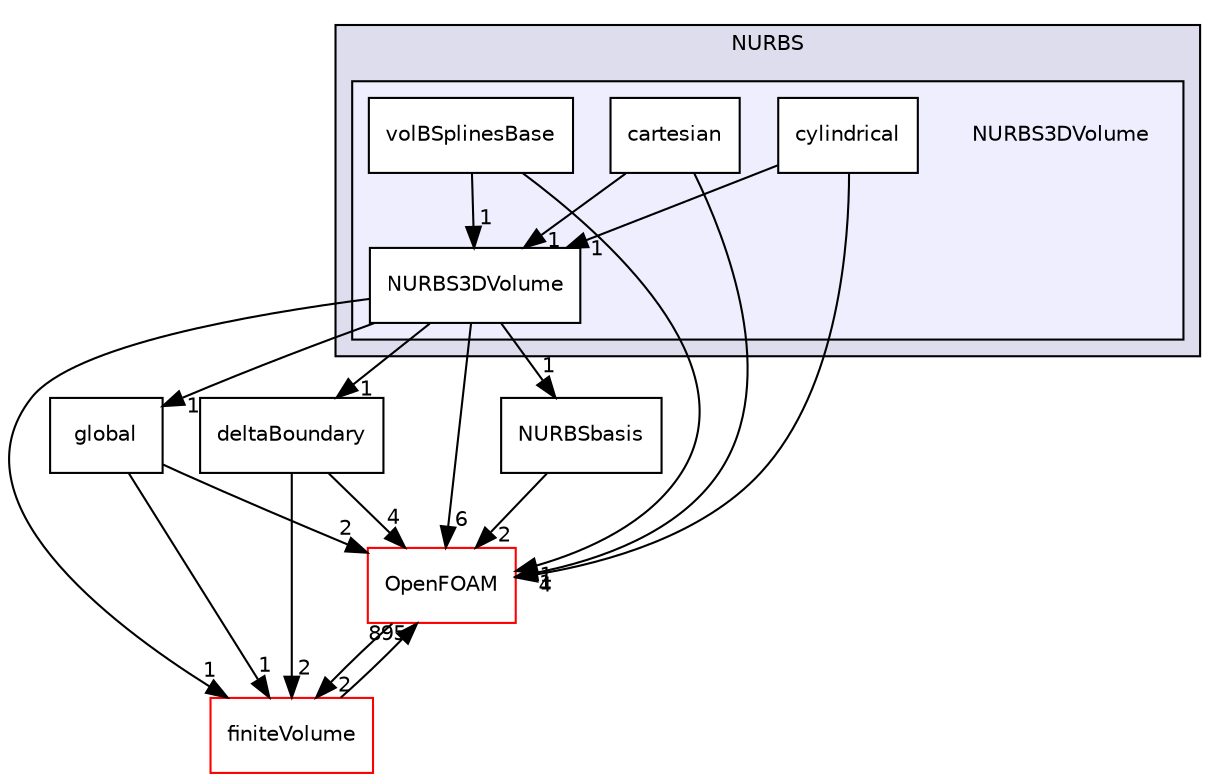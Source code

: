 digraph "src/optimisation/adjointOptimisation/adjoint/parameterization/NURBS/NURBS3DVolume" {
  bgcolor=transparent;
  compound=true
  node [ fontsize="10", fontname="Helvetica"];
  edge [ labelfontsize="10", labelfontname="Helvetica"];
  subgraph clusterdir_e9c807a621f0bc0251c51ef6c4440316 {
    graph [ bgcolor="#ddddee", pencolor="black", label="NURBS" fontname="Helvetica", fontsize="10", URL="dir_e9c807a621f0bc0251c51ef6c4440316.html"]
  subgraph clusterdir_51d3ac40deae63dc5bcad6c091ae8c81 {
    graph [ bgcolor="#eeeeff", pencolor="black", label="" URL="dir_51d3ac40deae63dc5bcad6c091ae8c81.html"];
    dir_51d3ac40deae63dc5bcad6c091ae8c81 [shape=plaintext label="NURBS3DVolume"];
    dir_27d012a04e566843dd931b136a5c7d08 [shape=box label="cartesian" color="black" fillcolor="white" style="filled" URL="dir_27d012a04e566843dd931b136a5c7d08.html"];
    dir_7dbd7b5a2e62c5772c057a2509082e30 [shape=box label="cylindrical" color="black" fillcolor="white" style="filled" URL="dir_7dbd7b5a2e62c5772c057a2509082e30.html"];
    dir_cd44b5e9a6ef99782c8d75cd1170243c [shape=box label="NURBS3DVolume" color="black" fillcolor="white" style="filled" URL="dir_cd44b5e9a6ef99782c8d75cd1170243c.html"];
    dir_65c841c495101d4bc1d9fe772b2a90ea [shape=box label="volBSplinesBase" color="black" fillcolor="white" style="filled" URL="dir_65c841c495101d4bc1d9fe772b2a90ea.html"];
  }
  }
  dir_9bd15774b555cf7259a6fa18f99fe99b [shape=box label="finiteVolume" color="red" URL="dir_9bd15774b555cf7259a6fa18f99fe99b.html"];
  dir_b2bffebd305523ae74de52534349e8c7 [shape=box label="deltaBoundary" URL="dir_b2bffebd305523ae74de52534349e8c7.html"];
  dir_bb4c7d53b41519560a44ff16962c4c01 [shape=box label="NURBSbasis" URL="dir_bb4c7d53b41519560a44ff16962c4c01.html"];
  dir_c5473ff19b20e6ec4dfe5c310b3778a8 [shape=box label="OpenFOAM" color="red" URL="dir_c5473ff19b20e6ec4dfe5c310b3778a8.html"];
  dir_dd56dc4c5f6c51768e20e60d3fce2a94 [shape=box label="global" URL="dir_dd56dc4c5f6c51768e20e60d3fce2a94.html"];
  dir_9bd15774b555cf7259a6fa18f99fe99b->dir_c5473ff19b20e6ec4dfe5c310b3778a8 [headlabel="895", labeldistance=1.5 headhref="dir_000814_002151.html"];
  dir_27d012a04e566843dd931b136a5c7d08->dir_c5473ff19b20e6ec4dfe5c310b3778a8 [headlabel="1", labeldistance=1.5 headhref="dir_002889_002151.html"];
  dir_27d012a04e566843dd931b136a5c7d08->dir_cd44b5e9a6ef99782c8d75cd1170243c [headlabel="1", labeldistance=1.5 headhref="dir_002889_002891.html"];
  dir_b2bffebd305523ae74de52534349e8c7->dir_9bd15774b555cf7259a6fa18f99fe99b [headlabel="2", labeldistance=1.5 headhref="dir_002797_000814.html"];
  dir_b2bffebd305523ae74de52534349e8c7->dir_c5473ff19b20e6ec4dfe5c310b3778a8 [headlabel="4", labeldistance=1.5 headhref="dir_002797_002151.html"];
  dir_bb4c7d53b41519560a44ff16962c4c01->dir_c5473ff19b20e6ec4dfe5c310b3778a8 [headlabel="2", labeldistance=1.5 headhref="dir_002893_002151.html"];
  dir_c5473ff19b20e6ec4dfe5c310b3778a8->dir_9bd15774b555cf7259a6fa18f99fe99b [headlabel="2", labeldistance=1.5 headhref="dir_002151_000814.html"];
  dir_7dbd7b5a2e62c5772c057a2509082e30->dir_c5473ff19b20e6ec4dfe5c310b3778a8 [headlabel="4", labeldistance=1.5 headhref="dir_002890_002151.html"];
  dir_7dbd7b5a2e62c5772c057a2509082e30->dir_cd44b5e9a6ef99782c8d75cd1170243c [headlabel="1", labeldistance=1.5 headhref="dir_002890_002891.html"];
  dir_dd56dc4c5f6c51768e20e60d3fce2a94->dir_9bd15774b555cf7259a6fa18f99fe99b [headlabel="1", labeldistance=1.5 headhref="dir_002819_000814.html"];
  dir_dd56dc4c5f6c51768e20e60d3fce2a94->dir_c5473ff19b20e6ec4dfe5c310b3778a8 [headlabel="2", labeldistance=1.5 headhref="dir_002819_002151.html"];
  dir_cd44b5e9a6ef99782c8d75cd1170243c->dir_9bd15774b555cf7259a6fa18f99fe99b [headlabel="1", labeldistance=1.5 headhref="dir_002891_000814.html"];
  dir_cd44b5e9a6ef99782c8d75cd1170243c->dir_b2bffebd305523ae74de52534349e8c7 [headlabel="1", labeldistance=1.5 headhref="dir_002891_002797.html"];
  dir_cd44b5e9a6ef99782c8d75cd1170243c->dir_bb4c7d53b41519560a44ff16962c4c01 [headlabel="1", labeldistance=1.5 headhref="dir_002891_002893.html"];
  dir_cd44b5e9a6ef99782c8d75cd1170243c->dir_c5473ff19b20e6ec4dfe5c310b3778a8 [headlabel="6", labeldistance=1.5 headhref="dir_002891_002151.html"];
  dir_cd44b5e9a6ef99782c8d75cd1170243c->dir_dd56dc4c5f6c51768e20e60d3fce2a94 [headlabel="1", labeldistance=1.5 headhref="dir_002891_002819.html"];
  dir_65c841c495101d4bc1d9fe772b2a90ea->dir_c5473ff19b20e6ec4dfe5c310b3778a8 [headlabel="1", labeldistance=1.5 headhref="dir_002892_002151.html"];
  dir_65c841c495101d4bc1d9fe772b2a90ea->dir_cd44b5e9a6ef99782c8d75cd1170243c [headlabel="1", labeldistance=1.5 headhref="dir_002892_002891.html"];
}
